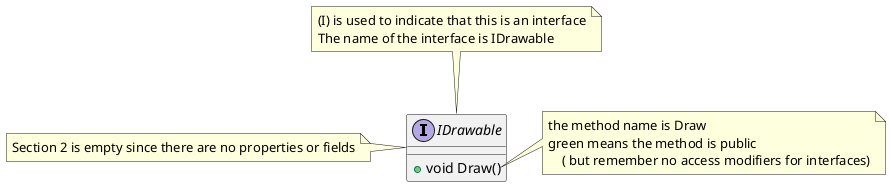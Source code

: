 ﻿@startuml
interface IDrawable
 {
    + void Draw()
 }

note left of IDrawable
    Section 2 is empty since there are no properties or fields
end note

note top of IDrawable
    (I) is used to indicate that this is an interface
    The name of the interface is IDrawable
end note

note right of IDrawable::Draw
    the method name is Draw
    green means the method is public 
        ( but remember no access modifiers for interfaces)
end note
@enduml
